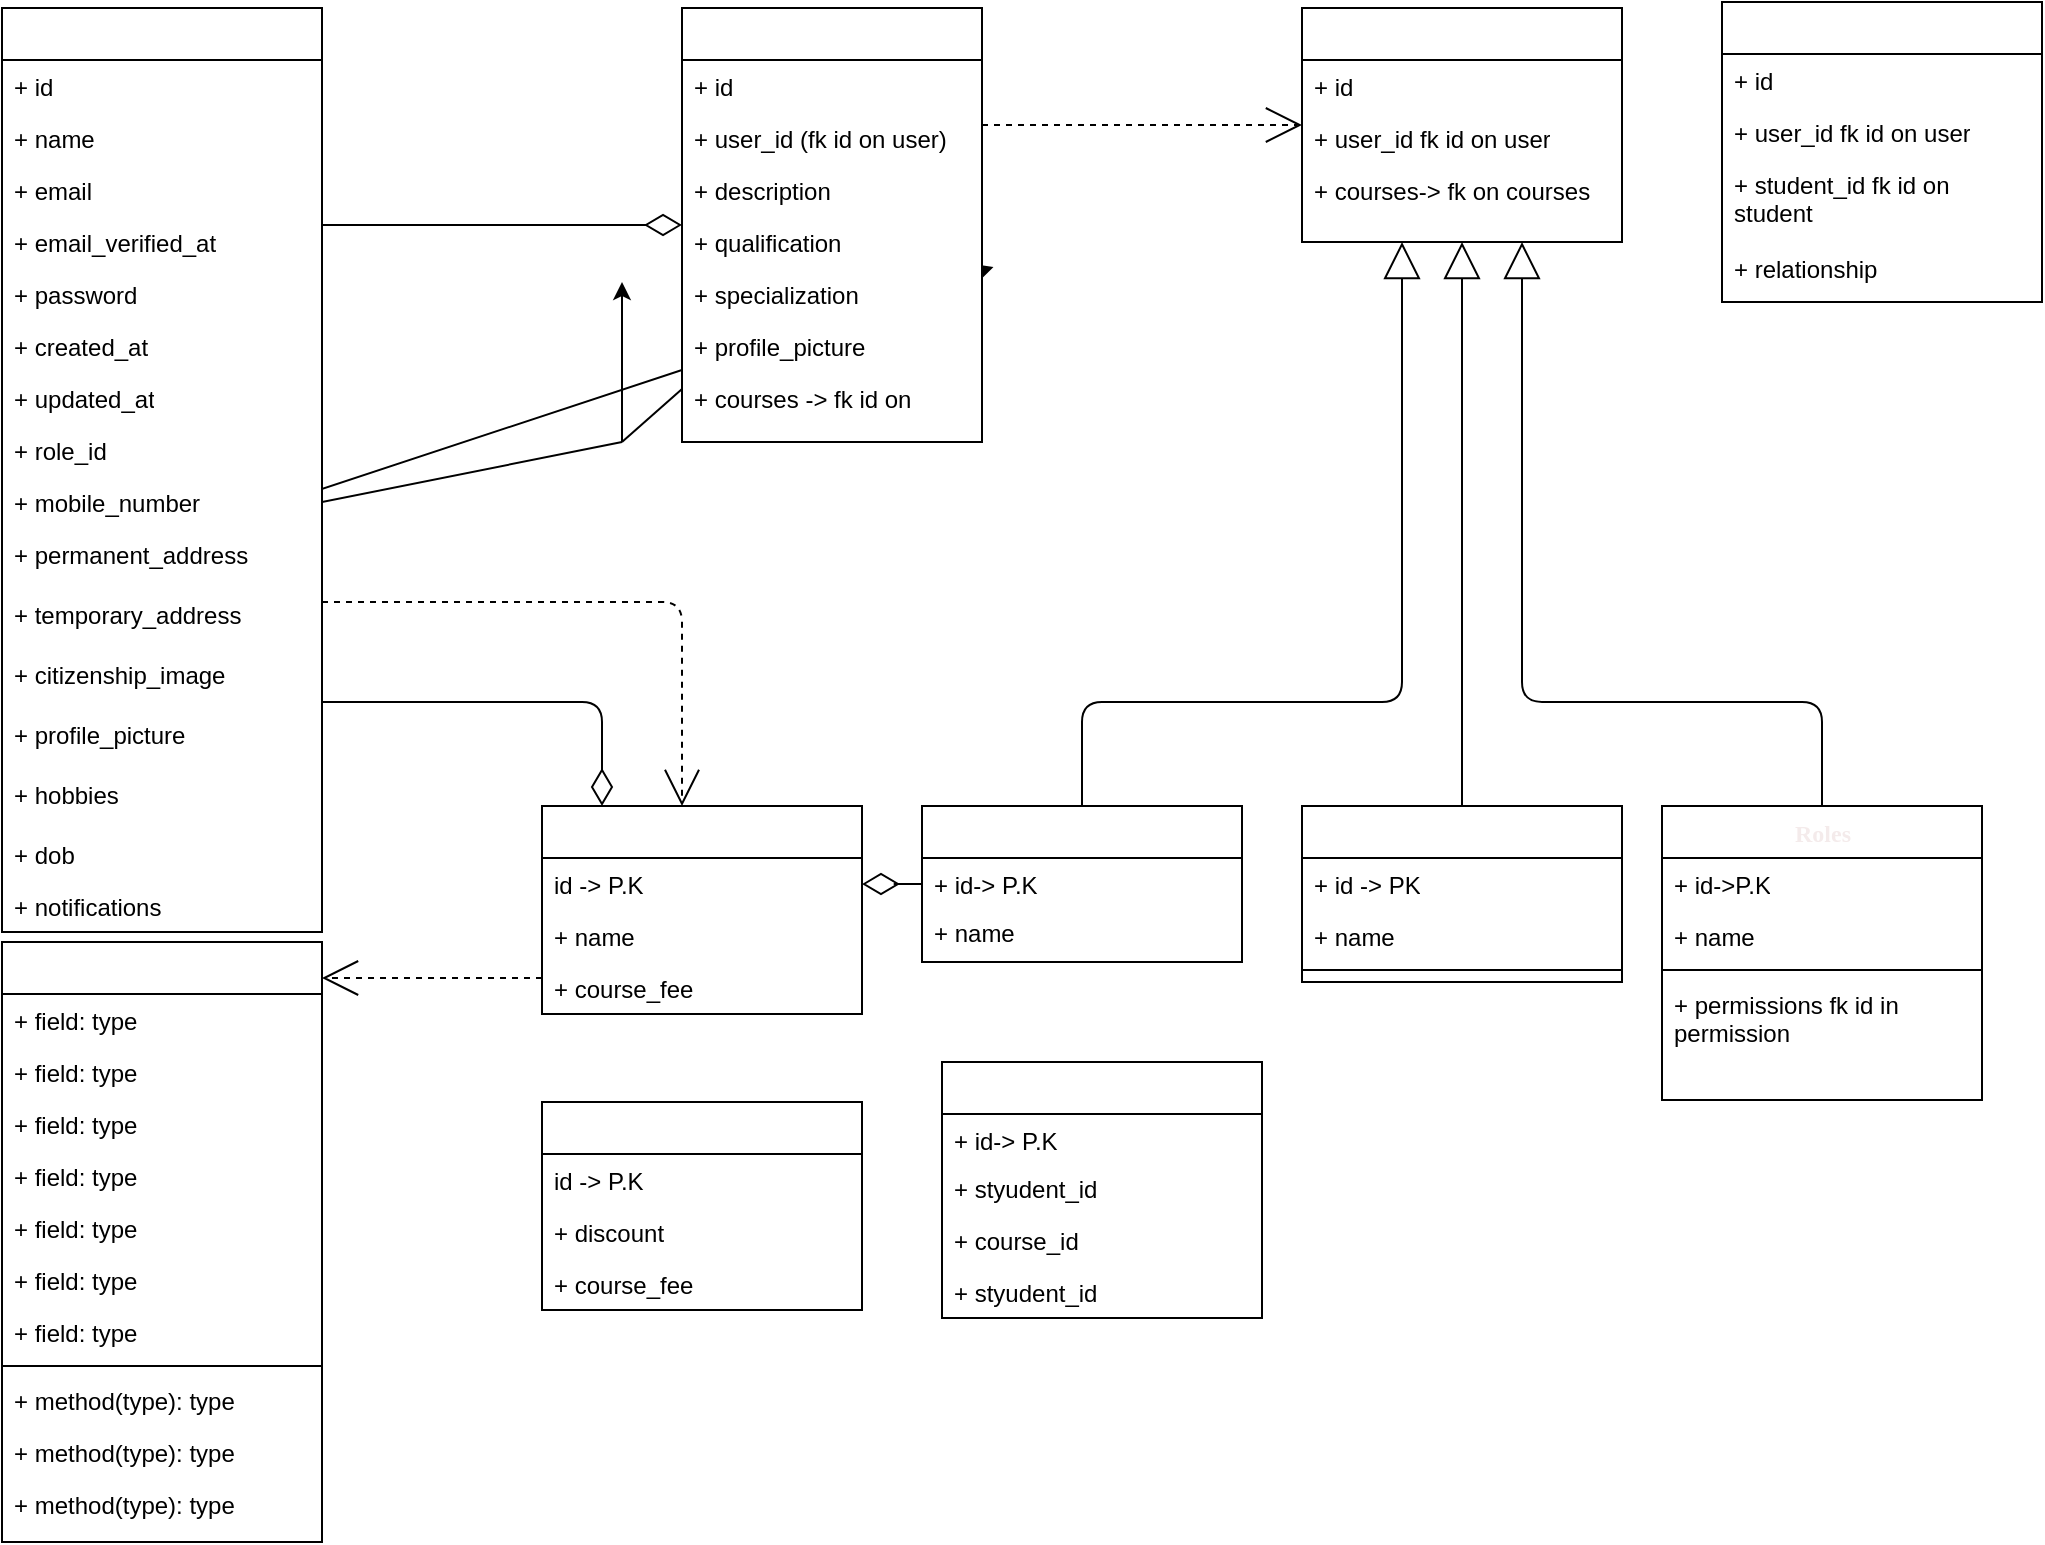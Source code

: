 <mxfile>
    <diagram id="Zbm4TdFOMr0fuAWH1F2-" name="Page-1">
        <mxGraphModel dx="1433" dy="713" grid="1" gridSize="10" guides="1" tooltips="1" connect="1" arrows="1" fold="1" page="1" pageScale="1" pageWidth="850" pageHeight="1100" math="0" shadow="0">
            <root>
                <mxCell id="0"/>
                <mxCell id="1" parent="0"/>
                <mxCell id="5" value="" style="endArrow=classic;html=1;exitX=0.5;exitY=1;exitDx=0;exitDy=0;entryX=0.631;entryY=1.042;entryDx=0;entryDy=0;entryPerimeter=0;" parent="1" source="2" edge="1">
                    <mxGeometry width="50" height="50" relative="1" as="geometry">
                        <mxPoint x="400" y="300" as="sourcePoint"/>
                        <mxPoint x="585.72" y="212.52" as="targetPoint"/>
                        <Array as="points">
                            <mxPoint x="200" y="340"/>
                        </Array>
                    </mxGeometry>
                </mxCell>
                <mxCell id="6" value="" style="endArrow=classic;html=1;exitX=1;exitY=0.5;exitDx=0;exitDy=0;entryX=0.75;entryY=1;entryDx=0;entryDy=0;" parent="1" source="2" edge="1">
                    <mxGeometry width="50" height="50" relative="1" as="geometry">
                        <mxPoint x="400" y="300" as="sourcePoint"/>
                        <mxPoint x="400" y="220" as="targetPoint"/>
                    </mxGeometry>
                </mxCell>
                <mxCell id="7" value="" style="endArrow=classic;html=1;exitX=0.5;exitY=0;exitDx=0;exitDy=0;entryX=0.5;entryY=0;entryDx=0;entryDy=0;" parent="1" source="3" edge="1">
                    <mxGeometry width="50" height="50" relative="1" as="geometry">
                        <mxPoint x="400" y="300" as="sourcePoint"/>
                        <mxPoint x="570" y="150" as="targetPoint"/>
                    </mxGeometry>
                </mxCell>
                <mxCell id="10" style="edgeStyle=orthogonalEdgeStyle;html=1;labelBackgroundColor=none;startFill=0;startSize=8;endArrow=open;endFill=0;endSize=16;fontFamily=Verdana;fontSize=12;dashed=1;fontColor=#000000;" edge="1" parent="1" source="12" target="58">
                    <mxGeometry relative="1" as="geometry">
                        <Array as="points">
                            <mxPoint x="190" y="380"/>
                            <mxPoint x="430" y="380"/>
                        </Array>
                    </mxGeometry>
                </mxCell>
                <mxCell id="11" style="edgeStyle=orthogonalEdgeStyle;html=1;labelBackgroundColor=none;startFill=0;startSize=8;endArrow=diamondThin;endFill=0;endSize=16;fontFamily=Verdana;fontSize=12;fontColor=#000000;" edge="1" parent="1" source="12" target="58">
                    <mxGeometry relative="1" as="geometry">
                        <Array as="points">
                            <mxPoint x="140" y="430"/>
                            <mxPoint x="390" y="430"/>
                        </Array>
                    </mxGeometry>
                </mxCell>
                <mxCell id="12" value="&lt;font color=&quot;#ffffff&quot;&gt;user&amp;nbsp;&lt;/font&gt;" style="swimlane;html=1;fontStyle=1;align=center;verticalAlign=top;childLayout=stackLayout;horizontal=1;startSize=26;horizontalStack=0;resizeParent=1;resizeLast=0;collapsible=1;marginBottom=0;swimlaneFillColor=#ffffff;rounded=0;shadow=0;comic=0;labelBackgroundColor=none;strokeWidth=1;fillColor=none;fontFamily=Verdana;fontSize=12;fontColor=#000000;" vertex="1" parent="1">
                    <mxGeometry x="90" y="83" width="160" height="462" as="geometry"/>
                </mxCell>
                <mxCell id="13" value="+ id" style="text;html=1;strokeColor=none;fillColor=none;align=left;verticalAlign=top;spacingLeft=4;spacingRight=4;whiteSpace=wrap;overflow=hidden;rotatable=0;points=[[0,0.5],[1,0.5]];portConstraint=eastwest;fontColor=#000000;" vertex="1" parent="12">
                    <mxGeometry y="26" width="160" height="26" as="geometry"/>
                </mxCell>
                <mxCell id="14" value="+ name" style="text;html=1;strokeColor=none;fillColor=none;align=left;verticalAlign=top;spacingLeft=4;spacingRight=4;whiteSpace=wrap;overflow=hidden;rotatable=0;points=[[0,0.5],[1,0.5]];portConstraint=eastwest;fontColor=#000000;" vertex="1" parent="12">
                    <mxGeometry y="52" width="160" height="26" as="geometry"/>
                </mxCell>
                <mxCell id="15" value="+ email" style="text;html=1;strokeColor=none;fillColor=none;align=left;verticalAlign=top;spacingLeft=4;spacingRight=4;whiteSpace=wrap;overflow=hidden;rotatable=0;points=[[0,0.5],[1,0.5]];portConstraint=eastwest;fontColor=#000000;" vertex="1" parent="12">
                    <mxGeometry y="78" width="160" height="26" as="geometry"/>
                </mxCell>
                <mxCell id="16" value="+ email_verified_at" style="text;html=1;strokeColor=none;fillColor=none;align=left;verticalAlign=top;spacingLeft=4;spacingRight=4;whiteSpace=wrap;overflow=hidden;rotatable=0;points=[[0,0.5],[1,0.5]];portConstraint=eastwest;fontColor=#000000;" vertex="1" parent="12">
                    <mxGeometry y="104" width="160" height="26" as="geometry"/>
                </mxCell>
                <mxCell id="17" value="+ password" style="text;html=1;strokeColor=none;fillColor=none;align=left;verticalAlign=top;spacingLeft=4;spacingRight=4;whiteSpace=wrap;overflow=hidden;rotatable=0;points=[[0,0.5],[1,0.5]];portConstraint=eastwest;fontColor=#000000;" vertex="1" parent="12">
                    <mxGeometry y="130" width="160" height="26" as="geometry"/>
                </mxCell>
                <mxCell id="18" value="+ created_at" style="text;html=1;strokeColor=none;fillColor=none;align=left;verticalAlign=top;spacingLeft=4;spacingRight=4;whiteSpace=wrap;overflow=hidden;rotatable=0;points=[[0,0.5],[1,0.5]];portConstraint=eastwest;fontColor=#000000;" vertex="1" parent="12">
                    <mxGeometry y="156" width="160" height="26" as="geometry"/>
                </mxCell>
                <mxCell id="19" value="+ updated_at" style="text;html=1;strokeColor=none;fillColor=none;align=left;verticalAlign=top;spacingLeft=4;spacingRight=4;whiteSpace=wrap;overflow=hidden;rotatable=0;points=[[0,0.5],[1,0.5]];portConstraint=eastwest;fontColor=#000000;" vertex="1" parent="12">
                    <mxGeometry y="182" width="160" height="26" as="geometry"/>
                </mxCell>
                <mxCell id="20" value="+ role_id" style="text;html=1;strokeColor=none;fillColor=none;align=left;verticalAlign=top;spacingLeft=4;spacingRight=4;whiteSpace=wrap;overflow=hidden;rotatable=0;points=[[0,0.5],[1,0.5]];portConstraint=eastwest;fontColor=#000000;" vertex="1" parent="12">
                    <mxGeometry y="208" width="160" height="26" as="geometry"/>
                </mxCell>
                <mxCell id="21" value="+ mobile_number" style="text;html=1;strokeColor=none;fillColor=none;align=left;verticalAlign=top;spacingLeft=4;spacingRight=4;whiteSpace=wrap;overflow=hidden;rotatable=0;points=[[0,0.5],[1,0.5]];portConstraint=eastwest;fontColor=#000000;" vertex="1" parent="12">
                    <mxGeometry y="234" width="160" height="26" as="geometry"/>
                </mxCell>
                <mxCell id="22" value="+ permanent_address" style="text;html=1;strokeColor=none;fillColor=none;align=left;verticalAlign=top;spacingLeft=4;spacingRight=4;whiteSpace=wrap;overflow=hidden;rotatable=0;points=[[0,0.5],[1,0.5]];portConstraint=eastwest;fontColor=#000000;" vertex="1" parent="12">
                    <mxGeometry y="260" width="160" height="30" as="geometry"/>
                </mxCell>
                <mxCell id="23" value="+ temporary_address" style="text;html=1;strokeColor=none;fillColor=none;align=left;verticalAlign=top;spacingLeft=4;spacingRight=4;whiteSpace=wrap;overflow=hidden;rotatable=0;points=[[0,0.5],[1,0.5]];portConstraint=eastwest;fontColor=#000000;" vertex="1" parent="12">
                    <mxGeometry y="290" width="160" height="30" as="geometry"/>
                </mxCell>
                <mxCell id="24" value="+ citizenship_image" style="text;html=1;strokeColor=none;fillColor=none;align=left;verticalAlign=top;spacingLeft=4;spacingRight=4;whiteSpace=wrap;overflow=hidden;rotatable=0;points=[[0,0.5],[1,0.5]];portConstraint=eastwest;fontColor=#000000;" vertex="1" parent="12">
                    <mxGeometry y="320" width="160" height="30" as="geometry"/>
                </mxCell>
                <mxCell id="25" value="+ profile_picture" style="text;html=1;strokeColor=none;fillColor=none;align=left;verticalAlign=top;spacingLeft=4;spacingRight=4;whiteSpace=wrap;overflow=hidden;rotatable=0;points=[[0,0.5],[1,0.5]];portConstraint=eastwest;fontColor=#000000;" vertex="1" parent="12">
                    <mxGeometry y="350" width="160" height="30" as="geometry"/>
                </mxCell>
                <mxCell id="26" value="+ hobbies" style="text;html=1;strokeColor=none;fillColor=none;align=left;verticalAlign=top;spacingLeft=4;spacingRight=4;whiteSpace=wrap;overflow=hidden;rotatable=0;points=[[0,0.5],[1,0.5]];portConstraint=eastwest;fontColor=#000000;" vertex="1" parent="12">
                    <mxGeometry y="380" width="160" height="30" as="geometry"/>
                </mxCell>
                <mxCell id="98" value="+ dob" style="text;html=1;strokeColor=none;fillColor=none;align=left;verticalAlign=top;spacingLeft=4;spacingRight=4;whiteSpace=wrap;overflow=hidden;rotatable=0;points=[[0,0.5],[1,0.5]];portConstraint=eastwest;fontColor=#000000;" vertex="1" parent="12">
                    <mxGeometry y="410" width="160" height="26" as="geometry"/>
                </mxCell>
                <mxCell id="105" value="+ notifications" style="text;html=1;strokeColor=none;fillColor=none;align=left;verticalAlign=top;spacingLeft=4;spacingRight=4;whiteSpace=wrap;overflow=hidden;rotatable=0;points=[[0,0.5],[1,0.5]];portConstraint=eastwest;fontColor=#000000;" vertex="1" parent="12">
                    <mxGeometry y="436" width="160" height="26" as="geometry"/>
                </mxCell>
                <mxCell id="27" style="edgeStyle=elbowEdgeStyle;html=1;labelBackgroundColor=none;startFill=0;startSize=8;endArrow=open;endFill=0;endSize=16;fontFamily=Verdana;fontSize=12;elbow=vertical;dashed=1;fontColor=#000000;" edge="1" parent="1" source="28" target="36">
                    <mxGeometry relative="1" as="geometry"/>
                </mxCell>
                <mxCell id="28" value="&lt;font color=&quot;#ffffff&quot;&gt;Instructor&lt;/font&gt;" style="swimlane;html=1;fontStyle=1;align=center;verticalAlign=top;childLayout=stackLayout;horizontal=1;startSize=26;horizontalStack=0;resizeParent=1;resizeLast=0;collapsible=1;marginBottom=0;swimlaneFillColor=#ffffff;rounded=0;shadow=0;comic=0;labelBackgroundColor=none;strokeWidth=1;fillColor=none;fontFamily=Verdana;fontSize=12;fontColor=#000000;" vertex="1" parent="1">
                    <mxGeometry x="430" y="83" width="150" height="217" as="geometry"/>
                </mxCell>
                <mxCell id="29" value="+ id" style="text;html=1;strokeColor=none;fillColor=none;align=left;verticalAlign=top;spacingLeft=4;spacingRight=4;whiteSpace=wrap;overflow=hidden;rotatable=0;points=[[0,0.5],[1,0.5]];portConstraint=eastwest;fontColor=#000000;" vertex="1" parent="28">
                    <mxGeometry y="26" width="150" height="26" as="geometry"/>
                </mxCell>
                <mxCell id="30" value="+ user_id (fk id on user)" style="text;html=1;strokeColor=none;fillColor=none;align=left;verticalAlign=top;spacingLeft=4;spacingRight=4;whiteSpace=wrap;overflow=hidden;rotatable=0;points=[[0,0.5],[1,0.5]];portConstraint=eastwest;fontColor=#000000;" vertex="1" parent="28">
                    <mxGeometry y="52" width="150" height="26" as="geometry"/>
                </mxCell>
                <mxCell id="31" value="+ description" style="text;html=1;strokeColor=none;fillColor=none;align=left;verticalAlign=top;spacingLeft=4;spacingRight=4;whiteSpace=wrap;overflow=hidden;rotatable=0;points=[[0,0.5],[1,0.5]];portConstraint=eastwest;fontColor=#000000;" vertex="1" parent="28">
                    <mxGeometry y="78" width="150" height="26" as="geometry"/>
                </mxCell>
                <mxCell id="32" value="+ qualification" style="text;html=1;strokeColor=none;fillColor=none;align=left;verticalAlign=top;spacingLeft=4;spacingRight=4;whiteSpace=wrap;overflow=hidden;rotatable=0;points=[[0,0.5],[1,0.5]];portConstraint=eastwest;fontColor=#000000;" vertex="1" parent="28">
                    <mxGeometry y="104" width="150" height="26" as="geometry"/>
                </mxCell>
                <mxCell id="33" value="+ specialization" style="text;html=1;strokeColor=none;fillColor=none;align=left;verticalAlign=top;spacingLeft=4;spacingRight=4;whiteSpace=wrap;overflow=hidden;rotatable=0;points=[[0,0.5],[1,0.5]];portConstraint=eastwest;fontColor=#000000;" vertex="1" parent="28">
                    <mxGeometry y="130" width="150" height="26" as="geometry"/>
                </mxCell>
                <mxCell id="34" value="+ profile_picture" style="text;html=1;strokeColor=none;fillColor=none;align=left;verticalAlign=top;spacingLeft=4;spacingRight=4;whiteSpace=wrap;overflow=hidden;rotatable=0;points=[[0,0.5],[1,0.5]];portConstraint=eastwest;fontColor=#000000;" vertex="1" parent="28">
                    <mxGeometry y="156" width="150" height="26" as="geometry"/>
                </mxCell>
                <mxCell id="35" value="+ courses -&amp;gt; fk id on course" style="text;html=1;strokeColor=none;fillColor=none;align=left;verticalAlign=top;spacingLeft=4;spacingRight=4;whiteSpace=wrap;overflow=hidden;rotatable=0;points=[[0,0.5],[1,0.5]];portConstraint=eastwest;fontColor=#000000;" vertex="1" parent="28">
                    <mxGeometry y="182" width="150" height="22" as="geometry"/>
                </mxCell>
                <mxCell id="36" value="&lt;font color=&quot;#ffffff&quot;&gt;Students&lt;/font&gt;" style="swimlane;html=1;fontStyle=1;align=center;verticalAlign=top;childLayout=stackLayout;horizontal=1;startSize=26;horizontalStack=0;resizeParent=1;resizeLast=0;collapsible=1;marginBottom=0;swimlaneFillColor=#ffffff;rounded=0;shadow=0;comic=0;labelBackgroundColor=none;strokeWidth=1;fillColor=none;fontFamily=Verdana;fontSize=12;fontColor=#000000;" vertex="1" parent="1">
                    <mxGeometry x="740" y="83" width="160" height="117" as="geometry"/>
                </mxCell>
                <mxCell id="37" value="+ id" style="text;html=1;strokeColor=none;fillColor=none;align=left;verticalAlign=top;spacingLeft=4;spacingRight=4;whiteSpace=wrap;overflow=hidden;rotatable=0;points=[[0,0.5],[1,0.5]];portConstraint=eastwest;fontColor=#000000;" vertex="1" parent="36">
                    <mxGeometry y="26" width="160" height="26" as="geometry"/>
                </mxCell>
                <mxCell id="38" value="+ user_id fk id on user" style="text;html=1;strokeColor=none;fillColor=none;align=left;verticalAlign=top;spacingLeft=4;spacingRight=4;whiteSpace=wrap;overflow=hidden;rotatable=0;points=[[0,0.5],[1,0.5]];portConstraint=eastwest;fontColor=#000000;" vertex="1" parent="36">
                    <mxGeometry y="52" width="160" height="26" as="geometry"/>
                </mxCell>
                <mxCell id="39" value="+ courses-&amp;gt; fk on courses&amp;nbsp;" style="text;html=1;strokeColor=none;fillColor=none;align=left;verticalAlign=top;spacingLeft=4;spacingRight=4;whiteSpace=wrap;overflow=hidden;rotatable=0;points=[[0,0.5],[1,0.5]];portConstraint=eastwest;fontColor=#000000;" vertex="1" parent="36">
                    <mxGeometry y="78" width="160" height="26" as="geometry"/>
                </mxCell>
                <mxCell id="44" style="edgeStyle=elbowEdgeStyle;html=1;labelBackgroundColor=none;startFill=0;startSize=8;endArrow=open;endFill=0;endSize=16;fontFamily=Verdana;fontSize=12;elbow=vertical;dashed=1;fontColor=#000000;" edge="1" parent="1" source="58" target="45">
                    <mxGeometry relative="1" as="geometry"/>
                </mxCell>
                <mxCell id="45" value="&lt;font color=&quot;#ffffff&quot;&gt;Classname&lt;/font&gt;" style="swimlane;html=1;fontStyle=1;align=center;verticalAlign=top;childLayout=stackLayout;horizontal=1;startSize=26;horizontalStack=0;resizeParent=1;resizeLast=0;collapsible=1;marginBottom=0;swimlaneFillColor=#ffffff;rounded=0;shadow=0;comic=0;labelBackgroundColor=none;strokeWidth=1;fillColor=none;fontFamily=Verdana;fontSize=12;fontColor=#000000;" vertex="1" parent="1">
                    <mxGeometry x="90" y="550" width="160" height="300" as="geometry"/>
                </mxCell>
                <mxCell id="46" value="+ field: type" style="text;html=1;strokeColor=none;fillColor=none;align=left;verticalAlign=top;spacingLeft=4;spacingRight=4;whiteSpace=wrap;overflow=hidden;rotatable=0;points=[[0,0.5],[1,0.5]];portConstraint=eastwest;fontColor=#000000;" vertex="1" parent="45">
                    <mxGeometry y="26" width="160" height="26" as="geometry"/>
                </mxCell>
                <mxCell id="47" value="+ field: type" style="text;html=1;strokeColor=none;fillColor=none;align=left;verticalAlign=top;spacingLeft=4;spacingRight=4;whiteSpace=wrap;overflow=hidden;rotatable=0;points=[[0,0.5],[1,0.5]];portConstraint=eastwest;fontColor=#000000;" vertex="1" parent="45">
                    <mxGeometry y="52" width="160" height="26" as="geometry"/>
                </mxCell>
                <mxCell id="48" value="+ field: type" style="text;html=1;strokeColor=none;fillColor=none;align=left;verticalAlign=top;spacingLeft=4;spacingRight=4;whiteSpace=wrap;overflow=hidden;rotatable=0;points=[[0,0.5],[1,0.5]];portConstraint=eastwest;fontColor=#000000;" vertex="1" parent="45">
                    <mxGeometry y="78" width="160" height="26" as="geometry"/>
                </mxCell>
                <mxCell id="49" value="+ field: type" style="text;html=1;strokeColor=none;fillColor=none;align=left;verticalAlign=top;spacingLeft=4;spacingRight=4;whiteSpace=wrap;overflow=hidden;rotatable=0;points=[[0,0.5],[1,0.5]];portConstraint=eastwest;fontColor=#000000;" vertex="1" parent="45">
                    <mxGeometry y="104" width="160" height="26" as="geometry"/>
                </mxCell>
                <mxCell id="50" value="+ field: type" style="text;html=1;strokeColor=none;fillColor=none;align=left;verticalAlign=top;spacingLeft=4;spacingRight=4;whiteSpace=wrap;overflow=hidden;rotatable=0;points=[[0,0.5],[1,0.5]];portConstraint=eastwest;fontColor=#000000;" vertex="1" parent="45">
                    <mxGeometry y="130" width="160" height="26" as="geometry"/>
                </mxCell>
                <mxCell id="51" value="+ field: type" style="text;html=1;strokeColor=none;fillColor=none;align=left;verticalAlign=top;spacingLeft=4;spacingRight=4;whiteSpace=wrap;overflow=hidden;rotatable=0;points=[[0,0.5],[1,0.5]];portConstraint=eastwest;fontColor=#000000;" vertex="1" parent="45">
                    <mxGeometry y="156" width="160" height="26" as="geometry"/>
                </mxCell>
                <mxCell id="52" value="+ field: type" style="text;html=1;strokeColor=none;fillColor=none;align=left;verticalAlign=top;spacingLeft=4;spacingRight=4;whiteSpace=wrap;overflow=hidden;rotatable=0;points=[[0,0.5],[1,0.5]];portConstraint=eastwest;fontColor=#000000;" vertex="1" parent="45">
                    <mxGeometry y="182" width="160" height="26" as="geometry"/>
                </mxCell>
                <mxCell id="53" value="" style="line;html=1;strokeWidth=1;fillColor=none;align=left;verticalAlign=middle;spacingTop=-1;spacingLeft=3;spacingRight=3;rotatable=0;labelPosition=right;points=[];portConstraint=eastwest;fontColor=#000000;" vertex="1" parent="45">
                    <mxGeometry y="208" width="160" height="8" as="geometry"/>
                </mxCell>
                <mxCell id="54" value="+ method(type): type" style="text;html=1;strokeColor=none;fillColor=none;align=left;verticalAlign=top;spacingLeft=4;spacingRight=4;whiteSpace=wrap;overflow=hidden;rotatable=0;points=[[0,0.5],[1,0.5]];portConstraint=eastwest;fontColor=#000000;" vertex="1" parent="45">
                    <mxGeometry y="216" width="160" height="26" as="geometry"/>
                </mxCell>
                <mxCell id="55" value="+ method(type): type" style="text;html=1;strokeColor=none;fillColor=none;align=left;verticalAlign=top;spacingLeft=4;spacingRight=4;whiteSpace=wrap;overflow=hidden;rotatable=0;points=[[0,0.5],[1,0.5]];portConstraint=eastwest;fontColor=#000000;" vertex="1" parent="45">
                    <mxGeometry y="242" width="160" height="26" as="geometry"/>
                </mxCell>
                <mxCell id="56" value="+ method(type): type" style="text;html=1;strokeColor=none;fillColor=none;align=left;verticalAlign=top;spacingLeft=4;spacingRight=4;whiteSpace=wrap;overflow=hidden;rotatable=0;points=[[0,0.5],[1,0.5]];portConstraint=eastwest;fontColor=#000000;" vertex="1" parent="45">
                    <mxGeometry y="268" width="160" height="26" as="geometry"/>
                </mxCell>
                <mxCell id="57" style="edgeStyle=elbowEdgeStyle;html=1;labelBackgroundColor=none;startFill=0;startSize=8;endArrow=diamondThin;endFill=0;endSize=16;fontFamily=Verdana;fontSize=12;elbow=vertical;fontColor=#000000;" edge="1" parent="1" source="71" target="58">
                    <mxGeometry relative="1" as="geometry"/>
                </mxCell>
                <mxCell id="58" value="&lt;font color=&quot;#ffffff&quot;&gt;Courses&lt;/font&gt;" style="swimlane;html=1;fontStyle=1;align=center;verticalAlign=top;childLayout=stackLayout;horizontal=1;startSize=26;horizontalStack=0;resizeParent=1;resizeLast=0;collapsible=1;marginBottom=0;swimlaneFillColor=#ffffff;rounded=0;shadow=0;comic=0;labelBackgroundColor=none;strokeWidth=1;fillColor=none;fontFamily=Verdana;fontSize=12;fontColor=#000000;" vertex="1" parent="1">
                    <mxGeometry x="360" y="482" width="160" height="104" as="geometry"/>
                </mxCell>
                <mxCell id="59" value="id -&amp;gt; P.K" style="text;html=1;strokeColor=none;fillColor=none;align=left;verticalAlign=top;spacingLeft=4;spacingRight=4;whiteSpace=wrap;overflow=hidden;rotatable=0;points=[[0,0.5],[1,0.5]];portConstraint=eastwest;fontColor=#000000;" vertex="1" parent="58">
                    <mxGeometry y="26" width="160" height="26" as="geometry"/>
                </mxCell>
                <mxCell id="60" value="+ name" style="text;html=1;strokeColor=none;fillColor=none;align=left;verticalAlign=top;spacingLeft=4;spacingRight=4;whiteSpace=wrap;overflow=hidden;rotatable=0;points=[[0,0.5],[1,0.5]];portConstraint=eastwest;fontColor=#000000;" vertex="1" parent="58">
                    <mxGeometry y="52" width="160" height="26" as="geometry"/>
                </mxCell>
                <mxCell id="106" value="+ course_fee" style="text;html=1;strokeColor=none;fillColor=none;align=left;verticalAlign=top;spacingLeft=4;spacingRight=4;whiteSpace=wrap;overflow=hidden;rotatable=0;points=[[0,0.5],[1,0.5]];portConstraint=eastwest;fontColor=#000000;" vertex="1" parent="58">
                    <mxGeometry y="78" width="160" height="26" as="geometry"/>
                </mxCell>
                <mxCell id="70" style="edgeStyle=orthogonalEdgeStyle;html=1;labelBackgroundColor=none;startFill=0;startSize=8;endArrow=block;endFill=0;endSize=16;fontFamily=Verdana;fontSize=12;fontColor=#000000;" edge="1" parent="1" source="71" target="36">
                    <mxGeometry relative="1" as="geometry">
                        <Array as="points">
                            <mxPoint x="630" y="430"/>
                            <mxPoint x="790" y="430"/>
                        </Array>
                    </mxGeometry>
                </mxCell>
                <mxCell id="71" value="&lt;font color=&quot;#ffffff&quot;&gt;Batches&lt;/font&gt;" style="swimlane;html=1;fontStyle=1;align=center;verticalAlign=top;childLayout=stackLayout;horizontal=1;startSize=26;horizontalStack=0;resizeParent=1;resizeLast=0;collapsible=1;marginBottom=0;swimlaneFillColor=#ffffff;rounded=0;shadow=0;comic=0;labelBackgroundColor=none;strokeWidth=1;fillColor=none;fontFamily=Verdana;fontSize=12;fontColor=#000000;" vertex="1" parent="1">
                    <mxGeometry x="550" y="482" width="160" height="78" as="geometry"/>
                </mxCell>
                <mxCell id="72" value="+ id-&amp;gt; P.K" style="text;html=1;strokeColor=none;fillColor=none;align=left;verticalAlign=top;spacingLeft=4;spacingRight=4;whiteSpace=wrap;overflow=hidden;rotatable=0;points=[[0,0.5],[1,0.5]];portConstraint=eastwest;fontColor=#000000;" vertex="1" parent="71">
                    <mxGeometry y="26" width="160" height="24" as="geometry"/>
                </mxCell>
                <mxCell id="73" value="+ name" style="text;html=1;strokeColor=none;fillColor=none;align=left;verticalAlign=top;spacingLeft=4;spacingRight=4;whiteSpace=wrap;overflow=hidden;rotatable=0;points=[[0,0.5],[1,0.5]];portConstraint=eastwest;fontColor=#000000;" vertex="1" parent="71">
                    <mxGeometry y="50" width="160" height="26" as="geometry"/>
                </mxCell>
                <mxCell id="82" style="edgeStyle=orthogonalEdgeStyle;html=1;labelBackgroundColor=none;startFill=0;startSize=8;endArrow=block;endFill=0;endSize=16;fontFamily=Verdana;fontSize=12;fontColor=#000000;" edge="1" parent="1" source="83" target="36">
                    <mxGeometry relative="1" as="geometry"/>
                </mxCell>
                <mxCell id="83" value="&lt;font color=&quot;#ffffff&quot;&gt;Permissions&lt;/font&gt;" style="swimlane;html=1;fontStyle=1;align=center;verticalAlign=top;childLayout=stackLayout;horizontal=1;startSize=26;horizontalStack=0;resizeParent=1;resizeLast=0;collapsible=1;marginBottom=0;swimlaneFillColor=#ffffff;rounded=0;shadow=0;comic=0;labelBackgroundColor=none;strokeWidth=1;fillColor=none;fontFamily=Verdana;fontSize=12;fontColor=#000000;" vertex="1" parent="1">
                    <mxGeometry x="740" y="482" width="160" height="88" as="geometry"/>
                </mxCell>
                <mxCell id="84" value="+ id -&amp;gt; PK" style="text;html=1;strokeColor=none;fillColor=none;align=left;verticalAlign=top;spacingLeft=4;spacingRight=4;whiteSpace=wrap;overflow=hidden;rotatable=0;points=[[0,0.5],[1,0.5]];portConstraint=eastwest;fontColor=#000000;" vertex="1" parent="83">
                    <mxGeometry y="26" width="160" height="26" as="geometry"/>
                </mxCell>
                <mxCell id="85" value="+ name" style="text;html=1;strokeColor=none;fillColor=none;align=left;verticalAlign=top;spacingLeft=4;spacingRight=4;whiteSpace=wrap;overflow=hidden;rotatable=0;points=[[0,0.5],[1,0.5]];portConstraint=eastwest;fontColor=#000000;" vertex="1" parent="83">
                    <mxGeometry y="52" width="160" height="26" as="geometry"/>
                </mxCell>
                <mxCell id="88" value="" style="line;html=1;strokeWidth=1;fillColor=none;align=left;verticalAlign=middle;spacingTop=-1;spacingLeft=3;spacingRight=3;rotatable=0;labelPosition=right;points=[];portConstraint=eastwest;fontColor=#000000;" vertex="1" parent="83">
                    <mxGeometry y="78" width="160" height="8" as="geometry"/>
                </mxCell>
                <mxCell id="90" style="edgeStyle=orthogonalEdgeStyle;html=1;labelBackgroundColor=none;startFill=0;startSize=8;endArrow=block;endFill=0;endSize=16;fontFamily=Verdana;fontSize=12;fontColor=#000000;" edge="1" parent="1" source="91" target="36">
                    <mxGeometry relative="1" as="geometry">
                        <Array as="points">
                            <mxPoint x="1000" y="430"/>
                            <mxPoint x="850" y="430"/>
                        </Array>
                    </mxGeometry>
                </mxCell>
                <mxCell id="91" value="&lt;font color=&quot;#f4ebeb&quot;&gt;Roles&lt;/font&gt;" style="swimlane;html=1;fontStyle=1;align=center;verticalAlign=top;childLayout=stackLayout;horizontal=1;startSize=26;horizontalStack=0;resizeParent=1;resizeLast=0;collapsible=1;marginBottom=0;swimlaneFillColor=#ffffff;rounded=0;shadow=0;comic=0;labelBackgroundColor=none;strokeWidth=1;fillColor=none;fontFamily=Verdana;fontSize=12;fontColor=#000000;" vertex="1" parent="1">
                    <mxGeometry x="920" y="482.0" width="160" height="147" as="geometry"/>
                </mxCell>
                <mxCell id="92" value="+ id-&amp;gt;P.K" style="text;html=1;strokeColor=none;fillColor=none;align=left;verticalAlign=top;spacingLeft=4;spacingRight=4;whiteSpace=wrap;overflow=hidden;rotatable=0;points=[[0,0.5],[1,0.5]];portConstraint=eastwest;fontColor=#000000;" vertex="1" parent="91">
                    <mxGeometry y="26" width="160" height="26" as="geometry"/>
                </mxCell>
                <mxCell id="93" value="+ name" style="text;html=1;strokeColor=none;fillColor=none;align=left;verticalAlign=top;spacingLeft=4;spacingRight=4;whiteSpace=wrap;overflow=hidden;rotatable=0;points=[[0,0.5],[1,0.5]];portConstraint=eastwest;fontColor=#000000;" vertex="1" parent="91">
                    <mxGeometry y="52" width="160" height="26" as="geometry"/>
                </mxCell>
                <mxCell id="94" value="" style="line;html=1;strokeWidth=1;fillColor=none;align=left;verticalAlign=middle;spacingTop=-1;spacingLeft=3;spacingRight=3;rotatable=0;labelPosition=right;points=[];portConstraint=eastwest;fontColor=#000000;" vertex="1" parent="91">
                    <mxGeometry y="78" width="160" height="8" as="geometry"/>
                </mxCell>
                <mxCell id="95" value="+ permissions fk id in permission" style="text;html=1;strokeColor=none;fillColor=none;align=left;verticalAlign=top;spacingLeft=4;spacingRight=4;whiteSpace=wrap;overflow=hidden;rotatable=0;points=[[0,0.5],[1,0.5]];portConstraint=eastwest;fontColor=#000000;" vertex="1" parent="91">
                    <mxGeometry y="86" width="160" height="34" as="geometry"/>
                </mxCell>
                <mxCell id="97" style="edgeStyle=elbowEdgeStyle;html=1;labelBackgroundColor=none;startFill=0;startSize=8;endArrow=diamondThin;endFill=0;endSize=16;fontFamily=Verdana;fontSize=12;elbow=vertical;fontColor=#000000;" edge="1" parent="1" source="12" target="28">
                    <mxGeometry relative="1" as="geometry">
                        <mxPoint x="250" y="259.882" as="sourcePoint"/>
                    </mxGeometry>
                </mxCell>
                <mxCell id="99" value="&lt;font color=&quot;#ffffff&quot;&gt;Parents&lt;/font&gt;" style="swimlane;html=1;fontStyle=1;align=center;verticalAlign=top;childLayout=stackLayout;horizontal=1;startSize=26;horizontalStack=0;resizeParent=1;resizeLast=0;collapsible=1;marginBottom=0;swimlaneFillColor=#ffffff;rounded=0;shadow=0;comic=0;labelBackgroundColor=none;strokeWidth=1;fillColor=none;fontFamily=Verdana;fontSize=12;fontColor=#000000;" vertex="1" parent="1">
                    <mxGeometry x="950" y="80" width="160" height="150" as="geometry"/>
                </mxCell>
                <mxCell id="100" value="+ id" style="text;html=1;strokeColor=none;fillColor=none;align=left;verticalAlign=top;spacingLeft=4;spacingRight=4;whiteSpace=wrap;overflow=hidden;rotatable=0;points=[[0,0.5],[1,0.5]];portConstraint=eastwest;fontColor=#000000;" vertex="1" parent="99">
                    <mxGeometry y="26" width="160" height="26" as="geometry"/>
                </mxCell>
                <mxCell id="101" value="+ user_id fk id on user" style="text;html=1;strokeColor=none;fillColor=none;align=left;verticalAlign=top;spacingLeft=4;spacingRight=4;whiteSpace=wrap;overflow=hidden;rotatable=0;points=[[0,0.5],[1,0.5]];portConstraint=eastwest;fontColor=#000000;" vertex="1" parent="99">
                    <mxGeometry y="52" width="160" height="26" as="geometry"/>
                </mxCell>
                <mxCell id="102" value="+ student_id fk id on student&amp;nbsp;" style="text;html=1;strokeColor=none;fillColor=none;align=left;verticalAlign=top;spacingLeft=4;spacingRight=4;whiteSpace=wrap;overflow=hidden;rotatable=0;points=[[0,0.5],[1,0.5]];portConstraint=eastwest;fontColor=#000000;" vertex="1" parent="99">
                    <mxGeometry y="78" width="160" height="42" as="geometry"/>
                </mxCell>
                <mxCell id="103" value="+ relationship" style="text;html=1;strokeColor=none;fillColor=none;align=left;verticalAlign=top;spacingLeft=4;spacingRight=4;whiteSpace=wrap;overflow=hidden;rotatable=0;points=[[0,0.5],[1,0.5]];portConstraint=eastwest;fontColor=#000000;" vertex="1" parent="99">
                    <mxGeometry y="120" width="160" height="26" as="geometry"/>
                </mxCell>
                <mxCell id="107" value="&lt;font color=&quot;#ffffff&quot;&gt;Promo code&lt;/font&gt;" style="swimlane;html=1;fontStyle=1;align=center;verticalAlign=top;childLayout=stackLayout;horizontal=1;startSize=26;horizontalStack=0;resizeParent=1;resizeLast=0;collapsible=1;marginBottom=0;swimlaneFillColor=#ffffff;rounded=0;shadow=0;comic=0;labelBackgroundColor=none;strokeWidth=1;fillColor=none;fontFamily=Verdana;fontSize=12;fontColor=#000000;" vertex="1" parent="1">
                    <mxGeometry x="360" y="630" width="160" height="104" as="geometry"/>
                </mxCell>
                <mxCell id="108" value="id -&amp;gt; P.K" style="text;html=1;strokeColor=none;fillColor=none;align=left;verticalAlign=top;spacingLeft=4;spacingRight=4;whiteSpace=wrap;overflow=hidden;rotatable=0;points=[[0,0.5],[1,0.5]];portConstraint=eastwest;fontColor=#000000;" vertex="1" parent="107">
                    <mxGeometry y="26" width="160" height="26" as="geometry"/>
                </mxCell>
                <mxCell id="109" value="+ discount" style="text;html=1;strokeColor=none;fillColor=none;align=left;verticalAlign=top;spacingLeft=4;spacingRight=4;whiteSpace=wrap;overflow=hidden;rotatable=0;points=[[0,0.5],[1,0.5]];portConstraint=eastwest;fontColor=#000000;" vertex="1" parent="107">
                    <mxGeometry y="52" width="160" height="26" as="geometry"/>
                </mxCell>
                <mxCell id="110" value="+ course_fee" style="text;html=1;strokeColor=none;fillColor=none;align=left;verticalAlign=top;spacingLeft=4;spacingRight=4;whiteSpace=wrap;overflow=hidden;rotatable=0;points=[[0,0.5],[1,0.5]];portConstraint=eastwest;fontColor=#000000;" vertex="1" parent="107">
                    <mxGeometry y="78" width="160" height="26" as="geometry"/>
                </mxCell>
                <mxCell id="113" value="&lt;font color=&quot;#ffffff&quot;&gt;Admissions&lt;/font&gt;" style="swimlane;html=1;fontStyle=1;align=center;verticalAlign=top;childLayout=stackLayout;horizontal=1;startSize=26;horizontalStack=0;resizeParent=1;resizeLast=0;collapsible=1;marginBottom=0;swimlaneFillColor=#ffffff;rounded=0;shadow=0;comic=0;labelBackgroundColor=none;strokeWidth=1;fillColor=none;fontFamily=Verdana;fontSize=12;fontColor=#000000;" vertex="1" parent="1">
                    <mxGeometry x="560" y="610" width="160" height="128" as="geometry"/>
                </mxCell>
                <mxCell id="114" value="+ id-&amp;gt; P.K" style="text;html=1;strokeColor=none;fillColor=none;align=left;verticalAlign=top;spacingLeft=4;spacingRight=4;whiteSpace=wrap;overflow=hidden;rotatable=0;points=[[0,0.5],[1,0.5]];portConstraint=eastwest;fontColor=#000000;" vertex="1" parent="113">
                    <mxGeometry y="26" width="160" height="24" as="geometry"/>
                </mxCell>
                <mxCell id="115" value="+ styudent_id" style="text;html=1;strokeColor=none;fillColor=none;align=left;verticalAlign=top;spacingLeft=4;spacingRight=4;whiteSpace=wrap;overflow=hidden;rotatable=0;points=[[0,0.5],[1,0.5]];portConstraint=eastwest;fontColor=#000000;" vertex="1" parent="113">
                    <mxGeometry y="50" width="160" height="26" as="geometry"/>
                </mxCell>
                <mxCell id="116" value="+ course_id" style="text;html=1;strokeColor=none;fillColor=none;align=left;verticalAlign=top;spacingLeft=4;spacingRight=4;whiteSpace=wrap;overflow=hidden;rotatable=0;points=[[0,0.5],[1,0.5]];portConstraint=eastwest;fontColor=#000000;" vertex="1" parent="113">
                    <mxGeometry y="76" width="160" height="26" as="geometry"/>
                </mxCell>
                <mxCell id="117" value="+ styudent_id" style="text;html=1;strokeColor=none;fillColor=none;align=left;verticalAlign=top;spacingLeft=4;spacingRight=4;whiteSpace=wrap;overflow=hidden;rotatable=0;points=[[0,0.5],[1,0.5]];portConstraint=eastwest;fontColor=#000000;" vertex="1" parent="113">
                    <mxGeometry y="102" width="160" height="26" as="geometry"/>
                </mxCell>
            </root>
        </mxGraphModel>
    </diagram>
</mxfile>